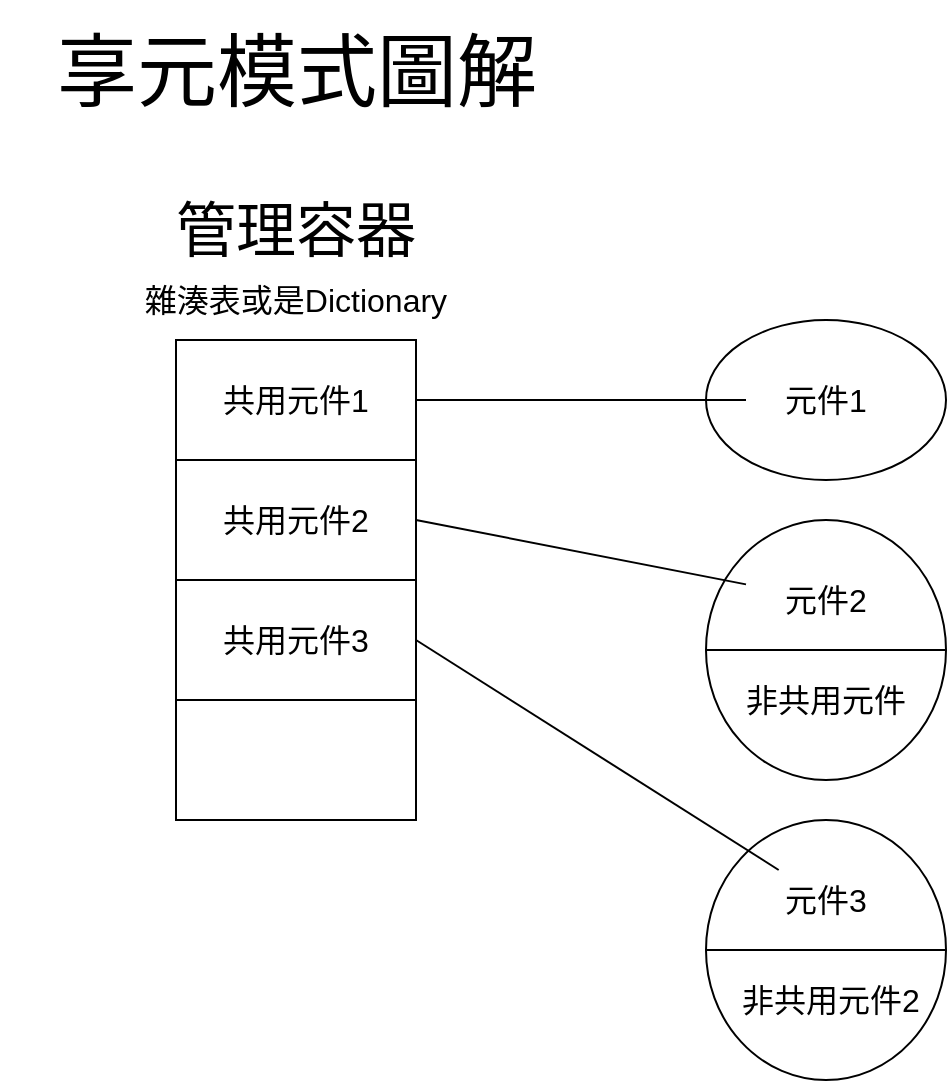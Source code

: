 <mxfile version="12.6.5" type="device"><diagram id="qCKsZOGtwXQFEA4O6zyi" name="第1頁"><mxGraphModel dx="1730" dy="1012" grid="1" gridSize="10" guides="1" tooltips="1" connect="1" arrows="1" fold="1" page="1" pageScale="1" pageWidth="827" pageHeight="1169" math="0" shadow="0"><root><mxCell id="0"/><mxCell id="1" parent="0"/><mxCell id="B2-n_6ljNfHIQJaX4yN2-17" value="" style="ellipse;whiteSpace=wrap;html=1;" vertex="1" parent="1"><mxGeometry x="370" y="270" width="120" height="130" as="geometry"/></mxCell><mxCell id="B2-n_6ljNfHIQJaX4yN2-16" value="" style="ellipse;whiteSpace=wrap;html=1;" vertex="1" parent="1"><mxGeometry x="370" y="170" width="120" height="80" as="geometry"/></mxCell><mxCell id="B2-n_6ljNfHIQJaX4yN2-1" value="" style="rounded=0;whiteSpace=wrap;html=1;" vertex="1" parent="1"><mxGeometry x="105" y="180" width="120" height="60" as="geometry"/></mxCell><mxCell id="B2-n_6ljNfHIQJaX4yN2-2" value="" style="rounded=0;whiteSpace=wrap;html=1;" vertex="1" parent="1"><mxGeometry x="105" y="240" width="120" height="60" as="geometry"/></mxCell><mxCell id="B2-n_6ljNfHIQJaX4yN2-3" value="" style="rounded=0;whiteSpace=wrap;html=1;" vertex="1" parent="1"><mxGeometry x="105" y="300" width="120" height="60" as="geometry"/></mxCell><mxCell id="B2-n_6ljNfHIQJaX4yN2-4" value="" style="rounded=0;whiteSpace=wrap;html=1;" vertex="1" parent="1"><mxGeometry x="105" y="360" width="120" height="60" as="geometry"/></mxCell><mxCell id="B2-n_6ljNfHIQJaX4yN2-5" value="&lt;font style=&quot;font-size: 30px&quot;&gt;管理容器&lt;/font&gt;" style="text;html=1;strokeColor=none;fillColor=none;align=center;verticalAlign=middle;whiteSpace=wrap;rounded=0;" vertex="1" parent="1"><mxGeometry x="95" y="110" width="140" height="30" as="geometry"/></mxCell><mxCell id="B2-n_6ljNfHIQJaX4yN2-6" value="&lt;span style=&quot;font-size: medium&quot;&gt;雜湊表或是Dictionary&lt;/span&gt;" style="text;html=1;strokeColor=none;fillColor=none;align=center;verticalAlign=middle;whiteSpace=wrap;rounded=0;" vertex="1" parent="1"><mxGeometry x="85" y="150" width="160" height="20" as="geometry"/></mxCell><mxCell id="B2-n_6ljNfHIQJaX4yN2-8" value="&lt;font style=&quot;font-size: 40px&quot;&gt;享元模式圖解&lt;/font&gt;" style="text;html=1;strokeColor=none;fillColor=none;align=center;verticalAlign=middle;whiteSpace=wrap;rounded=0;" vertex="1" parent="1"><mxGeometry x="17.5" y="10" width="295" height="70" as="geometry"/></mxCell><mxCell id="B2-n_6ljNfHIQJaX4yN2-9" value="&lt;font size=&quot;3&quot;&gt;共用元件1&lt;/font&gt;" style="text;html=1;strokeColor=none;fillColor=none;align=center;verticalAlign=middle;whiteSpace=wrap;rounded=0;" vertex="1" parent="1"><mxGeometry x="125" y="195" width="80" height="30" as="geometry"/></mxCell><mxCell id="B2-n_6ljNfHIQJaX4yN2-10" value="&lt;font size=&quot;3&quot;&gt;共用元件2&lt;br&gt;&lt;/font&gt;" style="text;html=1;strokeColor=none;fillColor=none;align=center;verticalAlign=middle;whiteSpace=wrap;rounded=0;" vertex="1" parent="1"><mxGeometry x="125" y="255" width="80" height="30" as="geometry"/></mxCell><mxCell id="B2-n_6ljNfHIQJaX4yN2-11" value="&lt;font size=&quot;3&quot;&gt;共用元件3&lt;/font&gt;" style="text;html=1;strokeColor=none;fillColor=none;align=center;verticalAlign=middle;whiteSpace=wrap;rounded=0;" vertex="1" parent="1"><mxGeometry x="125" y="315" width="80" height="30" as="geometry"/></mxCell><mxCell id="B2-n_6ljNfHIQJaX4yN2-13" value="&lt;font size=&quot;3&quot;&gt;元件1&lt;/font&gt;" style="text;html=1;strokeColor=none;fillColor=none;align=center;verticalAlign=middle;whiteSpace=wrap;rounded=0;" vertex="1" parent="1"><mxGeometry x="390" y="195" width="80" height="30" as="geometry"/></mxCell><mxCell id="B2-n_6ljNfHIQJaX4yN2-15" value="&lt;font size=&quot;3&quot;&gt;元件2&lt;br&gt;&lt;/font&gt;" style="text;html=1;strokeColor=none;fillColor=none;align=center;verticalAlign=middle;whiteSpace=wrap;rounded=0;" vertex="1" parent="1"><mxGeometry x="390" y="295" width="80" height="30" as="geometry"/></mxCell><mxCell id="B2-n_6ljNfHIQJaX4yN2-18" value="" style="endArrow=none;html=1;entryX=0;entryY=0.5;entryDx=0;entryDy=0;exitX=1;exitY=0.5;exitDx=0;exitDy=0;" edge="1" parent="1" source="B2-n_6ljNfHIQJaX4yN2-17" target="B2-n_6ljNfHIQJaX4yN2-17"><mxGeometry width="50" height="50" relative="1" as="geometry"><mxPoint x="20" y="490" as="sourcePoint"/><mxPoint x="70" y="440" as="targetPoint"/></mxGeometry></mxCell><mxCell id="B2-n_6ljNfHIQJaX4yN2-19" value="&lt;font size=&quot;3&quot;&gt;非共用元件&lt;br&gt;&lt;/font&gt;" style="text;html=1;strokeColor=none;fillColor=none;align=center;verticalAlign=middle;whiteSpace=wrap;rounded=0;" vertex="1" parent="1"><mxGeometry x="385" y="345" width="90" height="30" as="geometry"/></mxCell><mxCell id="B2-n_6ljNfHIQJaX4yN2-20" value="" style="ellipse;whiteSpace=wrap;html=1;" vertex="1" parent="1"><mxGeometry x="370" y="420" width="120" height="130" as="geometry"/></mxCell><mxCell id="B2-n_6ljNfHIQJaX4yN2-21" value="&lt;font size=&quot;3&quot;&gt;元件3&lt;br&gt;&lt;/font&gt;" style="text;html=1;strokeColor=none;fillColor=none;align=center;verticalAlign=middle;whiteSpace=wrap;rounded=0;" vertex="1" parent="1"><mxGeometry x="390" y="445" width="80" height="30" as="geometry"/></mxCell><mxCell id="B2-n_6ljNfHIQJaX4yN2-22" value="" style="endArrow=none;html=1;entryX=0;entryY=0.5;entryDx=0;entryDy=0;exitX=1;exitY=0.5;exitDx=0;exitDy=0;" edge="1" parent="1" source="B2-n_6ljNfHIQJaX4yN2-20" target="B2-n_6ljNfHIQJaX4yN2-20"><mxGeometry width="50" height="50" relative="1" as="geometry"><mxPoint x="20" y="640" as="sourcePoint"/><mxPoint x="70" y="590" as="targetPoint"/></mxGeometry></mxCell><mxCell id="B2-n_6ljNfHIQJaX4yN2-23" value="&lt;font size=&quot;3&quot;&gt;非共用元件2&lt;br&gt;&lt;/font&gt;" style="text;html=1;strokeColor=none;fillColor=none;align=center;verticalAlign=middle;whiteSpace=wrap;rounded=0;" vertex="1" parent="1"><mxGeometry x="385" y="495" width="95" height="30" as="geometry"/></mxCell><mxCell id="B2-n_6ljNfHIQJaX4yN2-26" value="" style="endArrow=none;html=1;entryX=1;entryY=0.5;entryDx=0;entryDy=0;" edge="1" parent="1" source="B2-n_6ljNfHIQJaX4yN2-21" target="B2-n_6ljNfHIQJaX4yN2-3"><mxGeometry width="50" height="50" relative="1" as="geometry"><mxPoint x="20" y="620" as="sourcePoint"/><mxPoint x="70" y="570" as="targetPoint"/></mxGeometry></mxCell><mxCell id="B2-n_6ljNfHIQJaX4yN2-27" value="" style="endArrow=none;html=1;entryX=1;entryY=0.5;entryDx=0;entryDy=0;" edge="1" parent="1" source="B2-n_6ljNfHIQJaX4yN2-15" target="B2-n_6ljNfHIQJaX4yN2-2"><mxGeometry width="50" height="50" relative="1" as="geometry"><mxPoint x="416.346" y="455" as="sourcePoint"/><mxPoint x="235.0" y="340" as="targetPoint"/></mxGeometry></mxCell><mxCell id="B2-n_6ljNfHIQJaX4yN2-28" value="" style="endArrow=none;html=1;entryX=1;entryY=0.5;entryDx=0;entryDy=0;" edge="1" parent="1" source="B2-n_6ljNfHIQJaX4yN2-13" target="B2-n_6ljNfHIQJaX4yN2-1"><mxGeometry width="50" height="50" relative="1" as="geometry"><mxPoint x="426.346" y="465" as="sourcePoint"/><mxPoint x="245.0" y="350" as="targetPoint"/></mxGeometry></mxCell></root></mxGraphModel></diagram></mxfile>